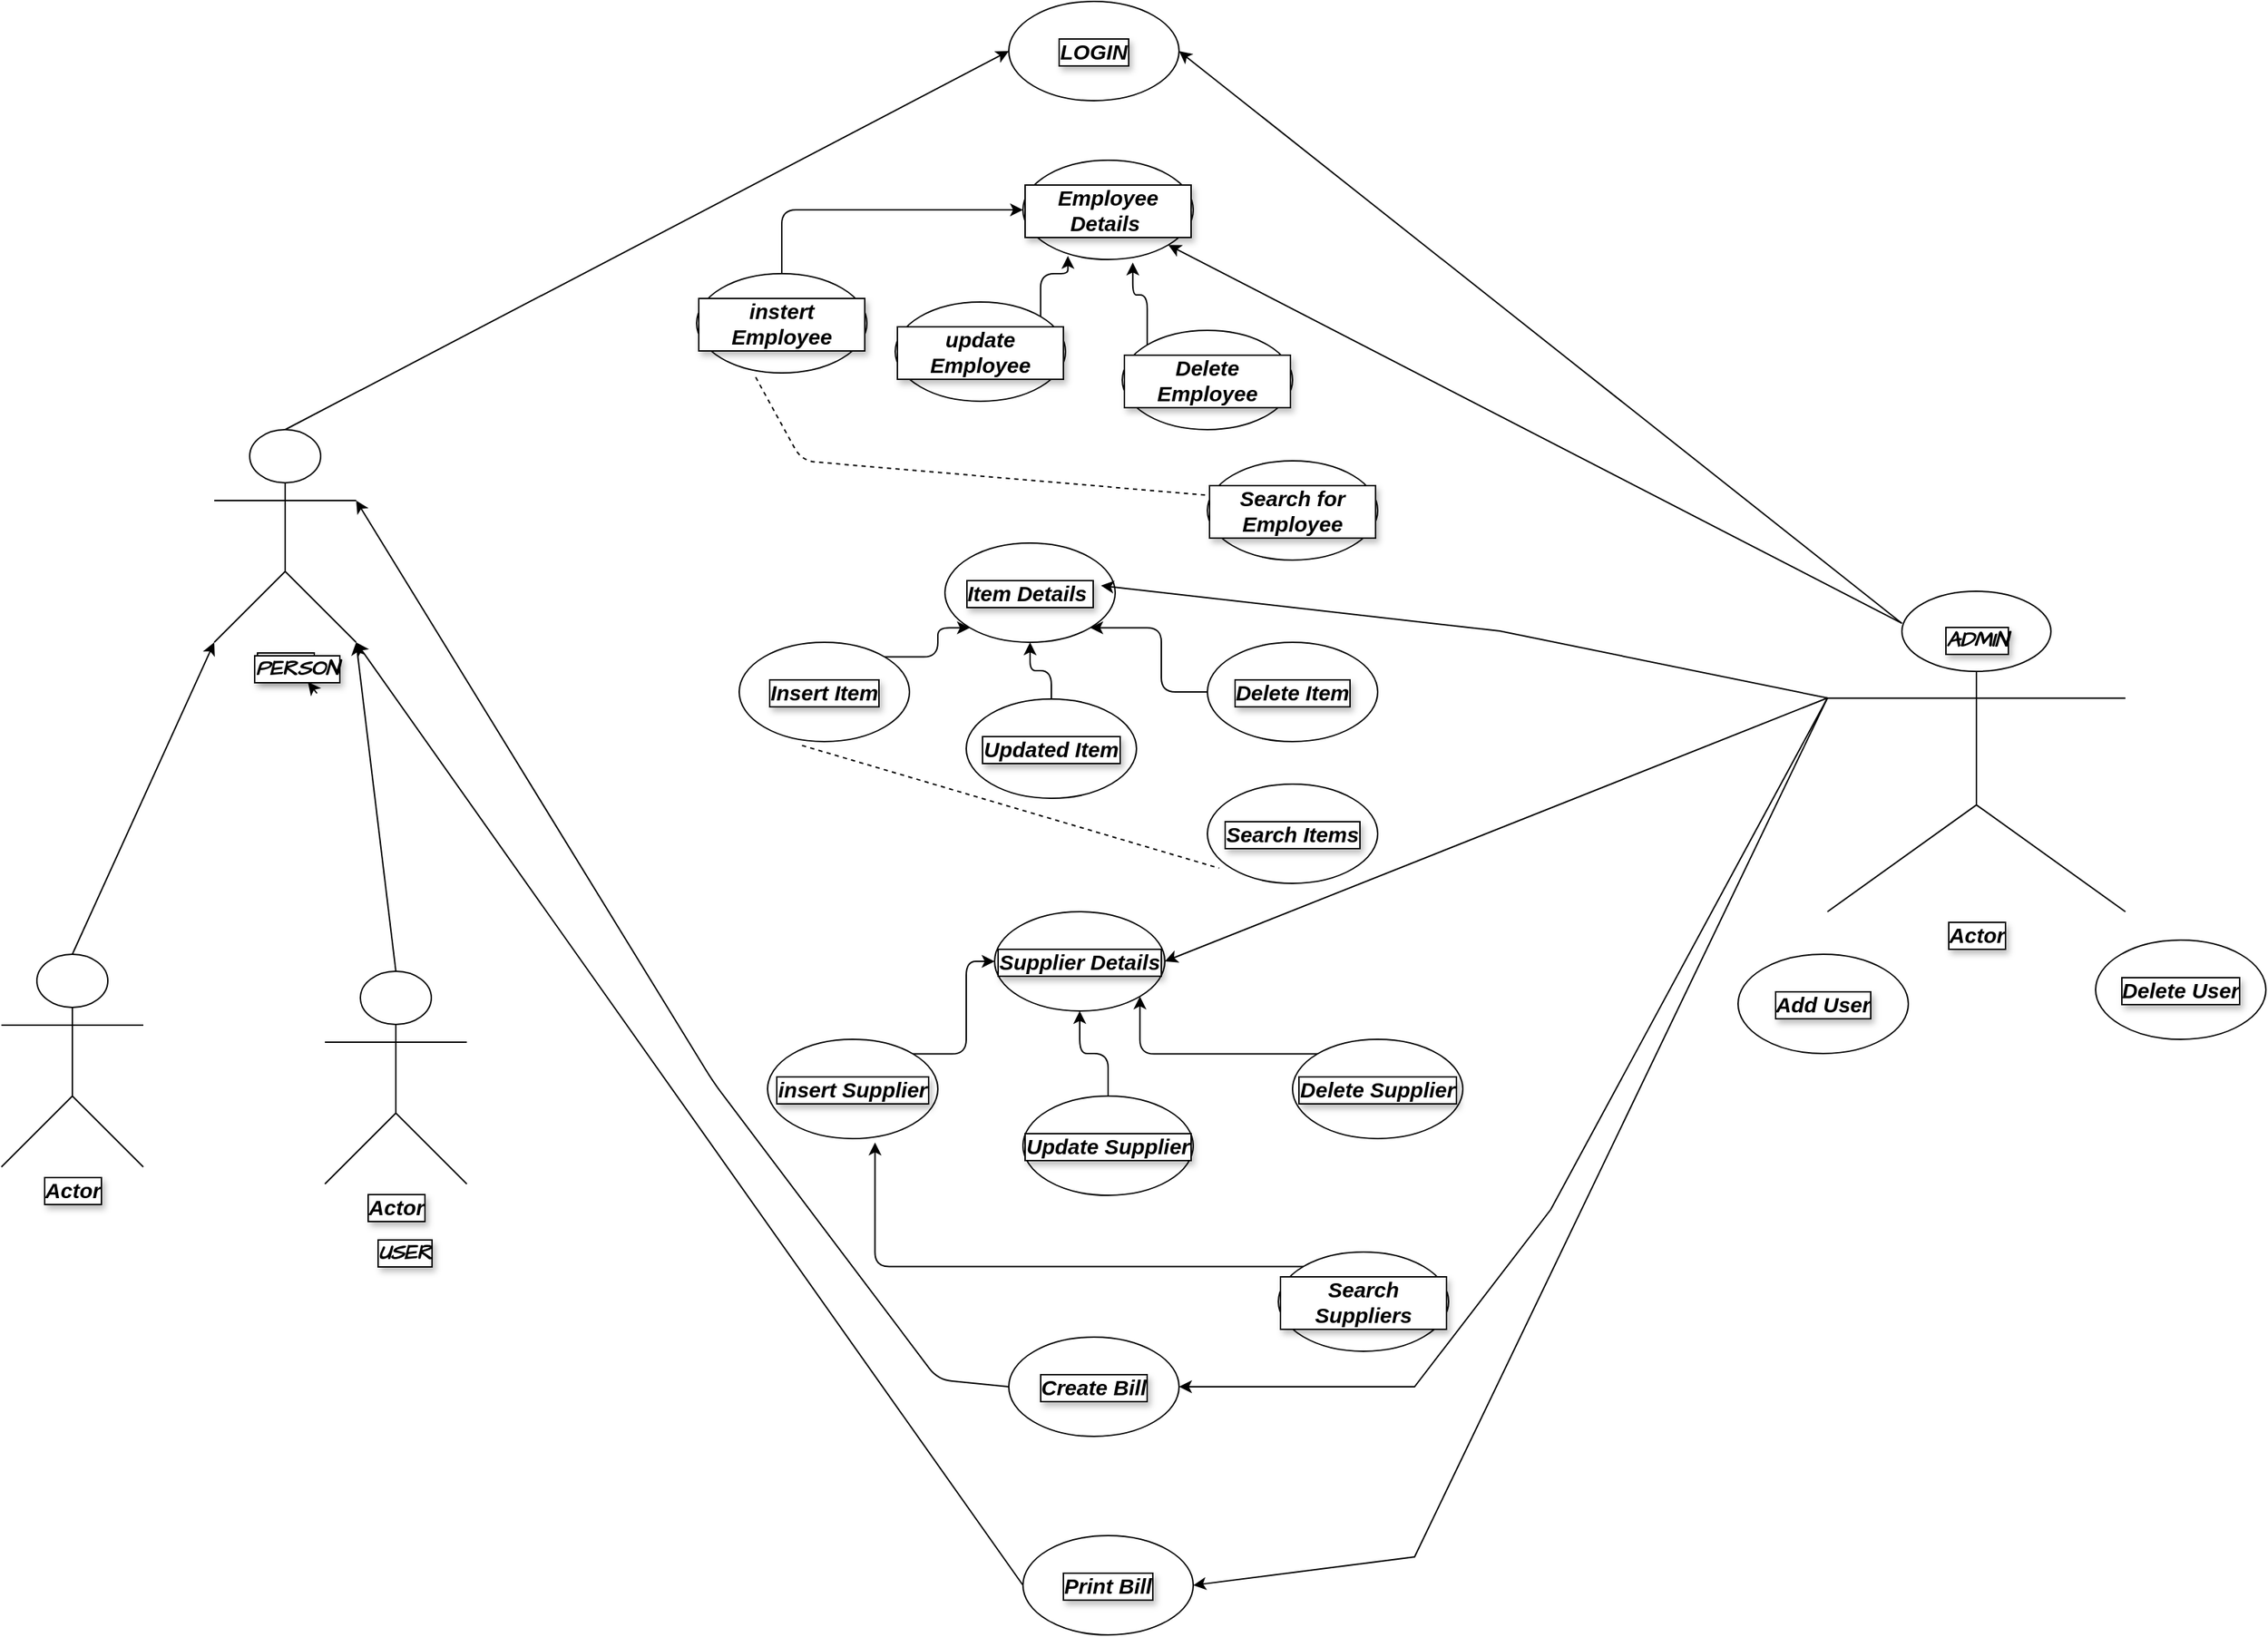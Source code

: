 <?xml version="1.0" encoding="UTF-8"?>
<mxfile version="24.7.17" pages="2">
  <diagram name="Page-1" id="PF1WHrNTGgzny4Uu-dZr">
    <mxGraphModel grid="1" page="1" gridSize="12" guides="1" tooltips="1" connect="1" arrows="1" fold="1" pageScale="1" pageWidth="850" pageHeight="1100" math="0" shadow="0">
      <root>
        <mxCell id="0" />
        <mxCell id="1" parent="0" />
        <mxCell id="zBl7h3iNZeugjk4tOdPl-1" value="&lt;span style=&quot;font-size: 15px;&quot;&gt;&lt;font style=&quot;font-size: 15px;&quot;&gt;LOGIN&lt;/font&gt;&lt;/span&gt;" style="ellipse;whiteSpace=wrap;html=1;rounded=0;fontStyle=3;fontSize=15;labelBackgroundColor=default;labelBorderColor=default;textShadow=1;" vertex="1" parent="1">
          <mxGeometry x="350" y="48" width="120" height="70" as="geometry" />
        </mxCell>
        <mxCell id="zBl7h3iNZeugjk4tOdPl-3" value="Employee Details&amp;nbsp;" style="ellipse;whiteSpace=wrap;html=1;rounded=0;fontStyle=3;fontSize=15;labelBackgroundColor=default;labelBorderColor=default;textShadow=1;" vertex="1" parent="1">
          <mxGeometry x="360" y="160" width="120" height="70" as="geometry" />
        </mxCell>
        <mxCell id="zBl7h3iNZeugjk4tOdPl-69" style="edgeStyle=orthogonalEdgeStyle;hachureGap=4;orthogonalLoop=1;jettySize=auto;html=1;exitX=0;exitY=0;exitDx=0;exitDy=0;fontFamily=Architects Daughter;fontSource=https%3A%2F%2Ffonts.googleapis.com%2Fcss%3Ffamily%3DArchitects%2BDaughter;entryX=0.645;entryY=1.031;entryDx=0;entryDy=0;entryPerimeter=0;fontStyle=3;fontSize=15;labelBackgroundColor=default;labelBorderColor=default;textShadow=1;" edge="1" parent="1" source="zBl7h3iNZeugjk4tOdPl-4" target="zBl7h3iNZeugjk4tOdPl-3">
          <mxGeometry relative="1" as="geometry">
            <mxPoint x="437.143" y="240" as="targetPoint" />
          </mxGeometry>
        </mxCell>
        <mxCell id="zBl7h3iNZeugjk4tOdPl-4" value="Delete Employee" style="ellipse;whiteSpace=wrap;html=1;rounded=0;fontStyle=3;fontSize=15;labelBackgroundColor=default;labelBorderColor=default;textShadow=1;" vertex="1" parent="1">
          <mxGeometry x="430" y="280" width="120" height="70" as="geometry" />
        </mxCell>
        <mxCell id="zBl7h3iNZeugjk4tOdPl-5" value="Search for Employee" style="ellipse;whiteSpace=wrap;html=1;rounded=0;fontStyle=3;fontSize=15;labelBackgroundColor=default;labelBorderColor=default;textShadow=1;" vertex="1" parent="1">
          <mxGeometry x="490" y="372" width="120" height="70" as="geometry" />
        </mxCell>
        <mxCell id="zBl7h3iNZeugjk4tOdPl-66" style="edgeStyle=orthogonalEdgeStyle;hachureGap=4;orthogonalLoop=1;jettySize=auto;html=1;exitX=0.5;exitY=0;exitDx=0;exitDy=0;entryX=0;entryY=0.5;entryDx=0;entryDy=0;fontFamily=Architects Daughter;fontSource=https%3A%2F%2Ffonts.googleapis.com%2Fcss%3Ffamily%3DArchitects%2BDaughter;fontStyle=3;fontSize=15;labelBackgroundColor=default;labelBorderColor=default;textShadow=1;" edge="1" parent="1" source="zBl7h3iNZeugjk4tOdPl-6" target="zBl7h3iNZeugjk4tOdPl-3">
          <mxGeometry relative="1" as="geometry" />
        </mxCell>
        <mxCell id="zBl7h3iNZeugjk4tOdPl-6" value="instert Employee" style="ellipse;whiteSpace=wrap;html=1;rounded=0;fontStyle=3;fontSize=15;labelBackgroundColor=default;labelBorderColor=default;textShadow=1;" vertex="1" parent="1">
          <mxGeometry x="130" y="240" width="120" height="70" as="geometry" />
        </mxCell>
        <mxCell id="zBl7h3iNZeugjk4tOdPl-7" value="update Employee" style="ellipse;whiteSpace=wrap;html=1;rounded=0;fontStyle=3;fontSize=15;labelBackgroundColor=default;labelBorderColor=default;textShadow=1;" vertex="1" parent="1">
          <mxGeometry x="270" y="260" width="120" height="70" as="geometry" />
        </mxCell>
        <mxCell id="zBl7h3iNZeugjk4tOdPl-71" style="edgeStyle=orthogonalEdgeStyle;hachureGap=4;orthogonalLoop=1;jettySize=auto;html=1;exitX=1;exitY=0;exitDx=0;exitDy=0;entryX=0;entryY=1;entryDx=0;entryDy=0;fontFamily=Architects Daughter;fontSource=https%3A%2F%2Ffonts.googleapis.com%2Fcss%3Ffamily%3DArchitects%2BDaughter;fontStyle=3;fontSize=15;labelBackgroundColor=default;labelBorderColor=default;textShadow=1;" edge="1" parent="1" source="zBl7h3iNZeugjk4tOdPl-8" target="zBl7h3iNZeugjk4tOdPl-9">
          <mxGeometry relative="1" as="geometry" />
        </mxCell>
        <mxCell id="zBl7h3iNZeugjk4tOdPl-8" value="Insert Item" style="ellipse;whiteSpace=wrap;html=1;rounded=0;fontStyle=3;fontSize=15;labelBackgroundColor=default;labelBorderColor=default;textShadow=1;" vertex="1" parent="1">
          <mxGeometry x="160" y="500" width="120" height="70" as="geometry" />
        </mxCell>
        <mxCell id="zBl7h3iNZeugjk4tOdPl-9" value="Item Details&amp;nbsp;" style="ellipse;whiteSpace=wrap;html=1;rounded=0;fontStyle=3;fontSize=15;labelBackgroundColor=default;labelBorderColor=default;textShadow=1;" vertex="1" parent="1">
          <mxGeometry x="305" y="430" width="120" height="70" as="geometry" />
        </mxCell>
        <mxCell id="zBl7h3iNZeugjk4tOdPl-73" style="edgeStyle=orthogonalEdgeStyle;hachureGap=4;orthogonalLoop=1;jettySize=auto;html=1;exitX=0;exitY=0.5;exitDx=0;exitDy=0;entryX=1;entryY=1;entryDx=0;entryDy=0;fontFamily=Architects Daughter;fontSource=https%3A%2F%2Ffonts.googleapis.com%2Fcss%3Ffamily%3DArchitects%2BDaughter;fontStyle=3;fontSize=15;labelBackgroundColor=default;labelBorderColor=default;textShadow=1;" edge="1" parent="1" source="zBl7h3iNZeugjk4tOdPl-10" target="zBl7h3iNZeugjk4tOdPl-9">
          <mxGeometry relative="1" as="geometry" />
        </mxCell>
        <mxCell id="zBl7h3iNZeugjk4tOdPl-10" value="Delete Item" style="ellipse;whiteSpace=wrap;html=1;rounded=0;fontStyle=3;fontSize=15;labelBackgroundColor=default;labelBorderColor=default;textShadow=1;" vertex="1" parent="1">
          <mxGeometry x="490" y="500" width="120" height="70" as="geometry" />
        </mxCell>
        <mxCell id="zBl7h3iNZeugjk4tOdPl-12" value="Search Items" style="ellipse;whiteSpace=wrap;html=1;rounded=0;fontStyle=3;fontSize=15;labelBackgroundColor=default;labelBorderColor=default;textShadow=1;" vertex="1" parent="1">
          <mxGeometry x="490" y="600" width="120" height="70" as="geometry" />
        </mxCell>
        <mxCell id="zBl7h3iNZeugjk4tOdPl-72" style="edgeStyle=orthogonalEdgeStyle;hachureGap=4;orthogonalLoop=1;jettySize=auto;html=1;exitX=0.5;exitY=0;exitDx=0;exitDy=0;entryX=0.5;entryY=1;entryDx=0;entryDy=0;fontFamily=Architects Daughter;fontSource=https%3A%2F%2Ffonts.googleapis.com%2Fcss%3Ffamily%3DArchitects%2BDaughter;fontStyle=3;fontSize=15;labelBackgroundColor=default;labelBorderColor=default;textShadow=1;" edge="1" parent="1" source="zBl7h3iNZeugjk4tOdPl-13" target="zBl7h3iNZeugjk4tOdPl-9">
          <mxGeometry relative="1" as="geometry" />
        </mxCell>
        <mxCell id="zBl7h3iNZeugjk4tOdPl-13" value="Updated Item" style="ellipse;whiteSpace=wrap;html=1;rounded=0;fontStyle=3;fontSize=15;labelBackgroundColor=default;labelBorderColor=default;textShadow=1;" vertex="1" parent="1">
          <mxGeometry x="320" y="540" width="120" height="70" as="geometry" />
        </mxCell>
        <mxCell id="zBl7h3iNZeugjk4tOdPl-16" value="Search Suppliers" style="ellipse;whiteSpace=wrap;html=1;rounded=0;fontStyle=3;fontSize=15;labelBackgroundColor=default;labelBorderColor=default;textShadow=1;" vertex="1" parent="1">
          <mxGeometry x="540" y="930" width="120" height="70" as="geometry" />
        </mxCell>
        <mxCell id="zBl7h3iNZeugjk4tOdPl-56" style="edgeStyle=orthogonalEdgeStyle;hachureGap=4;orthogonalLoop=1;jettySize=auto;html=1;exitX=0;exitY=0;exitDx=0;exitDy=0;entryX=1;entryY=1;entryDx=0;entryDy=0;fontFamily=Architects Daughter;fontSource=https%3A%2F%2Ffonts.googleapis.com%2Fcss%3Ffamily%3DArchitects%2BDaughter;fontStyle=3;fontSize=15;labelBackgroundColor=default;labelBorderColor=default;textShadow=1;" edge="1" parent="1" source="zBl7h3iNZeugjk4tOdPl-17" target="zBl7h3iNZeugjk4tOdPl-20">
          <mxGeometry relative="1" as="geometry" />
        </mxCell>
        <mxCell id="zBl7h3iNZeugjk4tOdPl-17" value="Delete Supplier" style="ellipse;whiteSpace=wrap;html=1;rounded=0;fontStyle=3;fontSize=15;labelBackgroundColor=default;labelBorderColor=default;textShadow=1;" vertex="1" parent="1">
          <mxGeometry x="550" y="780" width="120" height="70" as="geometry" />
        </mxCell>
        <mxCell id="zBl7h3iNZeugjk4tOdPl-57" style="edgeStyle=orthogonalEdgeStyle;hachureGap=4;orthogonalLoop=1;jettySize=auto;html=1;exitX=0.5;exitY=0;exitDx=0;exitDy=0;entryX=0.5;entryY=1;entryDx=0;entryDy=0;fontFamily=Architects Daughter;fontSource=https%3A%2F%2Ffonts.googleapis.com%2Fcss%3Ffamily%3DArchitects%2BDaughter;fontStyle=3;fontSize=15;labelBackgroundColor=default;labelBorderColor=default;textShadow=1;" edge="1" parent="1" source="zBl7h3iNZeugjk4tOdPl-18" target="zBl7h3iNZeugjk4tOdPl-20">
          <mxGeometry relative="1" as="geometry" />
        </mxCell>
        <mxCell id="zBl7h3iNZeugjk4tOdPl-18" value="Update Supplier" style="ellipse;whiteSpace=wrap;html=1;rounded=0;fontStyle=3;fontSize=15;labelBackgroundColor=default;labelBorderColor=default;textShadow=1;" vertex="1" parent="1">
          <mxGeometry x="360" y="820" width="120" height="70" as="geometry" />
        </mxCell>
        <mxCell id="zBl7h3iNZeugjk4tOdPl-58" style="edgeStyle=orthogonalEdgeStyle;hachureGap=4;orthogonalLoop=1;jettySize=auto;html=1;exitX=1;exitY=0;exitDx=0;exitDy=0;entryX=0;entryY=0.5;entryDx=0;entryDy=0;fontFamily=Architects Daughter;fontSource=https%3A%2F%2Ffonts.googleapis.com%2Fcss%3Ffamily%3DArchitects%2BDaughter;fontStyle=3;fontSize=15;labelBackgroundColor=default;labelBorderColor=default;textShadow=1;" edge="1" parent="1" source="zBl7h3iNZeugjk4tOdPl-19" target="zBl7h3iNZeugjk4tOdPl-20">
          <mxGeometry relative="1" as="geometry" />
        </mxCell>
        <mxCell id="zBl7h3iNZeugjk4tOdPl-19" value="insert Supplier" style="ellipse;whiteSpace=wrap;html=1;rounded=0;fontStyle=3;fontSize=15;labelBackgroundColor=default;labelBorderColor=default;textShadow=1;" vertex="1" parent="1">
          <mxGeometry x="180" y="780" width="120" height="70" as="geometry" />
        </mxCell>
        <mxCell id="zBl7h3iNZeugjk4tOdPl-20" value="Supplier Details" style="ellipse;whiteSpace=wrap;html=1;rounded=0;fontStyle=3;fontSize=15;labelBackgroundColor=default;labelBorderColor=default;textShadow=1;" vertex="1" parent="1">
          <mxGeometry x="340" y="690" width="120" height="70" as="geometry" />
        </mxCell>
        <mxCell id="zBl7h3iNZeugjk4tOdPl-24" value="Print Bill" style="ellipse;whiteSpace=wrap;html=1;rounded=0;fontStyle=3;fontSize=15;labelBackgroundColor=default;labelBorderColor=default;textShadow=1;" vertex="1" parent="1">
          <mxGeometry x="360" y="1130" width="120" height="70" as="geometry" />
        </mxCell>
        <mxCell id="zBl7h3iNZeugjk4tOdPl-25" value="Create Bill" style="ellipse;whiteSpace=wrap;html=1;rounded=0;fontStyle=3;fontSize=15;labelBackgroundColor=default;labelBorderColor=default;textShadow=1;" vertex="1" parent="1">
          <mxGeometry x="350" y="990" width="120" height="70" as="geometry" />
        </mxCell>
        <mxCell id="zBl7h3iNZeugjk4tOdPl-43" value="Actor" style="shape=umlActor;verticalLabelPosition=bottom;verticalAlign=top;html=1;outlineConnect=0;rounded=0;fontStyle=3;fontSize=15;labelBackgroundColor=default;labelBorderColor=default;textShadow=1;" vertex="1" parent="1">
          <mxGeometry x="927" y="464" width="210" height="226" as="geometry" />
        </mxCell>
        <mxCell id="zBl7h3iNZeugjk4tOdPl-44" value="Actor" style="shape=umlActor;verticalLabelPosition=bottom;verticalAlign=top;html=1;outlineConnect=0;rounded=0;fontStyle=3;fontSize=15;labelBackgroundColor=default;labelBorderColor=default;textShadow=1;" vertex="1" parent="1">
          <mxGeometry x="-210" y="350" width="100" height="150" as="geometry" />
        </mxCell>
        <mxCell id="zBl7h3iNZeugjk4tOdPl-45" value="Actor" style="shape=umlActor;verticalLabelPosition=bottom;verticalAlign=top;html=1;outlineConnect=0;rounded=0;fontStyle=3;fontSize=15;labelBackgroundColor=default;labelBorderColor=default;textShadow=1;" vertex="1" parent="1">
          <mxGeometry x="-132" y="732" width="100" height="150" as="geometry" />
        </mxCell>
        <mxCell id="zBl7h3iNZeugjk4tOdPl-46" value="Actor" style="shape=umlActor;verticalLabelPosition=bottom;verticalAlign=top;html=1;outlineConnect=0;rounded=0;fontStyle=3;fontSize=15;labelBackgroundColor=default;labelBorderColor=default;textShadow=1;" vertex="1" parent="1">
          <mxGeometry x="-360" y="720" width="100" height="150" as="geometry" />
        </mxCell>
        <mxCell id="zBl7h3iNZeugjk4tOdPl-48" value="" style="endArrow=classic;html=1;rounded=0;exitX=0.25;exitY=0.1;exitDx=0;exitDy=0;exitPerimeter=0;entryX=1;entryY=0.5;entryDx=0;entryDy=0;fontStyle=3;fontSize=15;labelBackgroundColor=default;labelBorderColor=default;textShadow=1;" edge="1" parent="1" source="zBl7h3iNZeugjk4tOdPl-43" target="zBl7h3iNZeugjk4tOdPl-1">
          <mxGeometry width="50" height="50" relative="1" as="geometry">
            <mxPoint x="945" y="485" as="sourcePoint" />
            <mxPoint x="470" y="95" as="targetPoint" />
          </mxGeometry>
        </mxCell>
        <mxCell id="zBl7h3iNZeugjk4tOdPl-49" value="" style="endArrow=classic;html=1;rounded=0;entryX=1;entryY=0.5;entryDx=0;entryDy=0;exitX=0;exitY=0.333;exitDx=0;exitDy=0;exitPerimeter=0;fontStyle=3;fontSize=15;labelBackgroundColor=default;labelBorderColor=default;textShadow=1;" edge="1" parent="1" source="zBl7h3iNZeugjk4tOdPl-43" target="zBl7h3iNZeugjk4tOdPl-25">
          <mxGeometry width="50" height="50" relative="1" as="geometry">
            <mxPoint x="936" y="540" as="sourcePoint" />
            <mxPoint x="732" y="1020" as="targetPoint" />
            <Array as="points">
              <mxPoint x="732" y="900" />
              <mxPoint x="636" y="1025" />
            </Array>
          </mxGeometry>
        </mxCell>
        <mxCell id="zBl7h3iNZeugjk4tOdPl-50" value="" style="endArrow=classic;html=1;rounded=0;entryX=1;entryY=0.5;entryDx=0;entryDy=0;exitX=0;exitY=0.333;exitDx=0;exitDy=0;exitPerimeter=0;fontStyle=3;fontSize=15;labelBackgroundColor=default;labelBorderColor=default;textShadow=1;" edge="1" parent="1" source="zBl7h3iNZeugjk4tOdPl-43">
          <mxGeometry width="50" height="50" relative="1" as="geometry">
            <mxPoint x="936" y="545" as="sourcePoint" />
            <mxPoint x="415" y="460" as="targetPoint" />
            <Array as="points">
              <mxPoint x="696" y="492" />
            </Array>
          </mxGeometry>
        </mxCell>
        <mxCell id="zBl7h3iNZeugjk4tOdPl-51" value="" style="endArrow=classic;html=1;rounded=0;exitX=0.25;exitY=0.1;exitDx=0;exitDy=0;exitPerimeter=0;entryX=1;entryY=1;entryDx=0;entryDy=0;fontStyle=3;fontSize=15;labelBackgroundColor=default;labelBorderColor=default;textShadow=1;" edge="1" parent="1" source="zBl7h3iNZeugjk4tOdPl-43" target="zBl7h3iNZeugjk4tOdPl-3">
          <mxGeometry width="50" height="50" relative="1" as="geometry">
            <mxPoint x="935" y="550" as="sourcePoint" />
            <mxPoint x="460" y="160" as="targetPoint" />
          </mxGeometry>
        </mxCell>
        <mxCell id="zBl7h3iNZeugjk4tOdPl-52" value="" style="endArrow=classic;html=1;rounded=0;entryX=1;entryY=0.5;entryDx=0;entryDy=0;exitX=0;exitY=0.333;exitDx=0;exitDy=0;exitPerimeter=0;fontStyle=3;fontSize=15;labelBackgroundColor=default;labelBorderColor=default;textShadow=1;" edge="1" parent="1" source="zBl7h3iNZeugjk4tOdPl-43" target="zBl7h3iNZeugjk4tOdPl-24">
          <mxGeometry width="50" height="50" relative="1" as="geometry">
            <mxPoint x="936" y="552" as="sourcePoint" />
            <mxPoint x="470" y="1145" as="targetPoint" />
            <Array as="points">
              <mxPoint x="636" y="1145" />
            </Array>
          </mxGeometry>
        </mxCell>
        <mxCell id="zBl7h3iNZeugjk4tOdPl-59" style="edgeStyle=orthogonalEdgeStyle;hachureGap=4;orthogonalLoop=1;jettySize=auto;html=1;exitX=0;exitY=0;exitDx=0;exitDy=0;entryX=0.631;entryY=1.039;entryDx=0;entryDy=0;entryPerimeter=0;fontFamily=Architects Daughter;fontSource=https%3A%2F%2Ffonts.googleapis.com%2Fcss%3Ffamily%3DArchitects%2BDaughter;fontStyle=3;fontSize=15;labelBackgroundColor=default;labelBorderColor=default;textShadow=1;" edge="1" parent="1" source="zBl7h3iNZeugjk4tOdPl-16" target="zBl7h3iNZeugjk4tOdPl-19">
          <mxGeometry relative="1" as="geometry" />
        </mxCell>
        <mxCell id="zBl7h3iNZeugjk4tOdPl-64" value="" style="endArrow=classic;html=1;hachureGap=4;fontFamily=Architects Daughter;fontSource=https%3A%2F%2Ffonts.googleapis.com%2Fcss%3Ffamily%3DArchitects%2BDaughter;exitX=0;exitY=0.5;exitDx=0;exitDy=0;entryX=1;entryY=1;entryDx=0;entryDy=0;entryPerimeter=0;fontStyle=3;fontSize=15;labelBackgroundColor=default;labelBorderColor=default;textShadow=1;" edge="1" parent="1" source="zBl7h3iNZeugjk4tOdPl-24" target="zBl7h3iNZeugjk4tOdPl-44">
          <mxGeometry width="50" height="50" relative="1" as="geometry">
            <mxPoint x="363.12" y="1249.88" as="sourcePoint" />
            <mxPoint x="-100" y="500" as="targetPoint" />
          </mxGeometry>
        </mxCell>
        <mxCell id="zBl7h3iNZeugjk4tOdPl-65" value="" style="endArrow=classic;html=1;hachureGap=4;fontFamily=Architects Daughter;fontSource=https%3A%2F%2Ffonts.googleapis.com%2Fcss%3Ffamily%3DArchitects%2BDaughter;exitX=0;exitY=0.5;exitDx=0;exitDy=0;entryX=1;entryY=0.333;entryDx=0;entryDy=0;entryPerimeter=0;fontStyle=3;fontSize=15;labelBackgroundColor=default;labelBorderColor=default;textShadow=1;" edge="1" parent="1" source="zBl7h3iNZeugjk4tOdPl-25" target="zBl7h3iNZeugjk4tOdPl-44">
          <mxGeometry width="50" height="50" relative="1" as="geometry">
            <mxPoint x="370" y="1147.5" as="sourcePoint" />
            <mxPoint x="-90" y="482.5" as="targetPoint" />
            <Array as="points">
              <mxPoint x="300" y="1020" />
              <mxPoint x="142" y="810.5" />
            </Array>
          </mxGeometry>
        </mxCell>
        <mxCell id="zBl7h3iNZeugjk4tOdPl-68" style="edgeStyle=orthogonalEdgeStyle;hachureGap=4;orthogonalLoop=1;jettySize=auto;html=1;exitX=1;exitY=0;exitDx=0;exitDy=0;entryX=0.264;entryY=0.965;entryDx=0;entryDy=0;entryPerimeter=0;fontFamily=Architects Daughter;fontSource=https%3A%2F%2Ffonts.googleapis.com%2Fcss%3Ffamily%3DArchitects%2BDaughter;fontStyle=3;fontSize=15;labelBackgroundColor=default;labelBorderColor=default;textShadow=1;" edge="1" parent="1" source="zBl7h3iNZeugjk4tOdPl-7" target="zBl7h3iNZeugjk4tOdPl-3">
          <mxGeometry relative="1" as="geometry" />
        </mxCell>
        <mxCell id="zBl7h3iNZeugjk4tOdPl-70" value="" style="endArrow=none;dashed=1;html=1;hachureGap=4;fontFamily=Architects Daughter;fontSource=https%3A%2F%2Ffonts.googleapis.com%2Fcss%3Ffamily%3DArchitects%2BDaughter;exitX=-0.014;exitY=0.345;exitDx=0;exitDy=0;exitPerimeter=0;entryX=0.336;entryY=1.01;entryDx=0;entryDy=0;entryPerimeter=0;fontStyle=3;fontSize=15;labelBackgroundColor=default;labelBorderColor=default;textShadow=1;" edge="1" parent="1" source="zBl7h3iNZeugjk4tOdPl-5" target="zBl7h3iNZeugjk4tOdPl-6">
          <mxGeometry width="50" height="50" relative="1" as="geometry">
            <mxPoint x="470.0" y="398.15" as="sourcePoint" />
            <mxPoint x="178" y="348" as="targetPoint" />
            <Array as="points">
              <mxPoint x="204" y="372" />
            </Array>
          </mxGeometry>
        </mxCell>
        <mxCell id="zBl7h3iNZeugjk4tOdPl-74" value="" style="endArrow=none;dashed=1;html=1;hachureGap=4;fontFamily=Architects Daughter;fontSource=https%3A%2F%2Ffonts.googleapis.com%2Fcss%3Ffamily%3DArchitects%2BDaughter;entryX=0.069;entryY=0.847;entryDx=0;entryDy=0;entryPerimeter=0;exitX=0.369;exitY=1.039;exitDx=0;exitDy=0;exitPerimeter=0;fontStyle=3;fontSize=15;labelBackgroundColor=default;labelBorderColor=default;textShadow=1;" edge="1" parent="1" source="zBl7h3iNZeugjk4tOdPl-8" target="zBl7h3iNZeugjk4tOdPl-12">
          <mxGeometry width="50" height="50" relative="1" as="geometry">
            <mxPoint x="456" y="650" as="sourcePoint" />
            <mxPoint x="506" y="600" as="targetPoint" />
          </mxGeometry>
        </mxCell>
        <mxCell id="zBl7h3iNZeugjk4tOdPl-75" value="Add User" style="ellipse;whiteSpace=wrap;html=1;rounded=0;fontStyle=3;fontSize=15;labelBackgroundColor=default;labelBorderColor=default;textShadow=1;" vertex="1" parent="1">
          <mxGeometry x="864" y="720" width="120" height="70" as="geometry" />
        </mxCell>
        <mxCell id="zBl7h3iNZeugjk4tOdPl-76" value="Delete User" style="ellipse;whiteSpace=wrap;html=1;rounded=0;fontStyle=3;fontSize=15;labelBackgroundColor=default;labelBorderColor=default;textShadow=1;" vertex="1" parent="1">
          <mxGeometry x="1116" y="710" width="120" height="70" as="geometry" />
        </mxCell>
        <mxCell id="zBl7h3iNZeugjk4tOdPl-80" value="&lt;span style=&quot;font-size: 15px;&quot;&gt;ADMIN&lt;/span&gt;" style="text;html=1;align=center;verticalAlign=middle;resizable=0;points=[];autosize=1;strokeColor=none;fillColor=none;fontFamily=Architects Daughter;fontSource=https%3A%2F%2Ffonts.googleapis.com%2Fcss%3Ffamily%3DArchitects%2BDaughter;fontStyle=3;fontSize=15;labelBackgroundColor=default;labelBorderColor=default;textShadow=1;" vertex="1" parent="1">
          <mxGeometry x="996" y="480" width="72" height="36" as="geometry" />
        </mxCell>
        <mxCell id="zBl7h3iNZeugjk4tOdPl-82" value="" style="endArrow=classic;html=1;hachureGap=4;fontFamily=Architects Daughter;fontSource=https%3A%2F%2Ffonts.googleapis.com%2Fcss%3Ffamily%3DArchitects%2BDaughter;fontStyle=3;fontSize=15;labelBackgroundColor=default;labelBorderColor=default;textShadow=1;entryX=0;entryY=1;entryDx=0;entryDy=0;entryPerimeter=0;exitX=0.5;exitY=0;exitDx=0;exitDy=0;exitPerimeter=0;" edge="1" parent="1" source="zBl7h3iNZeugjk4tOdPl-46" target="zBl7h3iNZeugjk4tOdPl-44">
          <mxGeometry width="50" height="50" relative="1" as="geometry">
            <mxPoint x="-310" y="680" as="sourcePoint" />
            <mxPoint x="-216" y="516" as="targetPoint" />
          </mxGeometry>
        </mxCell>
        <mxCell id="zBl7h3iNZeugjk4tOdPl-83" value="" style="endArrow=classic;html=1;hachureGap=4;fontFamily=Architects Daughter;fontSource=https%3A%2F%2Ffonts.googleapis.com%2Fcss%3Ffamily%3DArchitects%2BDaughter;fontStyle=3;fontSize=15;labelBackgroundColor=default;labelBorderColor=default;textShadow=1;" edge="1" parent="1" source="zBl7h3iNZeugjk4tOdPl-81">
          <mxGeometry width="50" height="50" relative="1" as="geometry">
            <mxPoint x="-60" y="720" as="sourcePoint" />
            <mxPoint x="-144" y="528" as="targetPoint" />
          </mxGeometry>
        </mxCell>
        <mxCell id="zBl7h3iNZeugjk4tOdPl-84" value="&lt;span style=&quot;font-size: 15px;&quot;&gt;&lt;span style=&quot;font-size: 15px;&quot;&gt;USER&lt;/span&gt;&lt;/span&gt;" style="text;html=1;align=center;verticalAlign=middle;resizable=0;points=[];autosize=1;strokeColor=none;fillColor=none;fontFamily=Architects Daughter;fontSource=https%3A%2F%2Ffonts.googleapis.com%2Fcss%3Ffamily%3DArchitects%2BDaughter;fontStyle=3;fontSize=15;labelBackgroundColor=default;labelBorderColor=default;textShadow=1;" vertex="1" parent="1">
          <mxGeometry x="-106" y="912" width="60" height="36" as="geometry" />
        </mxCell>
        <mxCell id="zBl7h3iNZeugjk4tOdPl-86" value="" style="endArrow=classic;html=1;hachureGap=4;fontFamily=Architects Daughter;fontSource=https%3A%2F%2Ffonts.googleapis.com%2Fcss%3Ffamily%3DArchitects%2BDaughter;exitX=0.5;exitY=0;exitDx=0;exitDy=0;exitPerimeter=0;entryX=0;entryY=0.5;entryDx=0;entryDy=0;fontStyle=3;fontSize=15;labelBackgroundColor=default;labelBorderColor=default;textShadow=1;" edge="1" parent="1" source="zBl7h3iNZeugjk4tOdPl-44" target="zBl7h3iNZeugjk4tOdPl-1">
          <mxGeometry width="50" height="50" relative="1" as="geometry">
            <mxPoint x="84" y="218" as="sourcePoint" />
            <mxPoint x="134" y="168" as="targetPoint" />
          </mxGeometry>
        </mxCell>
        <mxCell id="zBl7h3iNZeugjk4tOdPl-88" value="" style="endArrow=classic;html=1;rounded=0;exitX=0;exitY=0.333;exitDx=0;exitDy=0;exitPerimeter=0;entryX=1;entryY=0.5;entryDx=0;entryDy=0;fontStyle=3;fontSize=15;labelBackgroundColor=default;labelBorderColor=default;textShadow=1;" edge="1" parent="1" source="zBl7h3iNZeugjk4tOdPl-43" target="zBl7h3iNZeugjk4tOdPl-20">
          <mxGeometry width="50" height="50" relative="1" as="geometry">
            <mxPoint x="696" y="710" as="sourcePoint" />
            <mxPoint x="746" y="660" as="targetPoint" />
          </mxGeometry>
        </mxCell>
        <mxCell id="zBl7h3iNZeugjk4tOdPl-89" value="" style="endArrow=classic;html=1;hachureGap=4;fontFamily=Architects Daughter;fontSource=https%3A%2F%2Ffonts.googleapis.com%2Fcss%3Ffamily%3DArchitects%2BDaughter;fontStyle=3;fontSize=15;labelBackgroundColor=default;labelBorderColor=default;textShadow=1;entryX=1;entryY=1;entryDx=0;entryDy=0;entryPerimeter=0;exitX=0.5;exitY=0;exitDx=0;exitDy=0;exitPerimeter=0;" edge="1" parent="1" source="zBl7h3iNZeugjk4tOdPl-45" target="zBl7h3iNZeugjk4tOdPl-44">
          <mxGeometry width="50" height="50" relative="1" as="geometry">
            <mxPoint x="-60" y="720" as="sourcePoint" />
            <mxPoint x="-144" y="528" as="targetPoint" />
          </mxGeometry>
        </mxCell>
        <mxCell id="zBl7h3iNZeugjk4tOdPl-81" value="&lt;span style=&quot;font-size: 15px;&quot;&gt;&lt;font style=&quot;font-size: 15px;&quot;&gt;PERSON&lt;/font&gt;&lt;/span&gt;" style="text;html=1;align=center;verticalAlign=middle;resizable=0;points=[];autosize=1;strokeColor=none;fillColor=none;fontFamily=Architects Daughter;fontSource=https%3A%2F%2Ffonts.googleapis.com%2Fcss%3Ffamily%3DArchitects%2BDaughter;fontStyle=3;fontSize=15;labelBackgroundColor=default;labelBorderColor=default;textShadow=1;" vertex="1" parent="1">
          <mxGeometry x="-194" y="500" width="84" height="36" as="geometry" />
        </mxCell>
      </root>
    </mxGraphModel>
  </diagram>
  <diagram id="yu5orm4Ovlgwc2MJLA29" name="Page-2">
    <mxGraphModel dx="2950" dy="1138" grid="1" gridSize="12" guides="1" tooltips="1" connect="1" arrows="1" fold="1" page="1" pageScale="1" pageWidth="850" pageHeight="1100" math="0" shadow="0">
      <root>
        <mxCell id="0" />
        <mxCell id="1" parent="0" />
        <mxCell id="cbpsmealqqNlyoSthp5Y-29" value="" style="rounded=0;html=1;rotation=90;labelBackgroundColor=#B0B0B0;fillColor=#9C9C9C;fontStyle=1;fontSize=13;labelBorderColor=none;textShadow=0;whiteSpace=wrap;align=center;fontFamily=Comic Sans MS;" vertex="1" parent="1">
          <mxGeometry x="495" y="537" width="66" height="24" as="geometry" />
        </mxCell>
        <mxCell id="cbpsmealqqNlyoSthp5Y-1" value="Payment Management" style="rounded=1;html=1;fillColor=#B0B0B0;fontStyle=1;fontSize=13;labelBorderColor=none;textShadow=0;whiteSpace=wrap;align=center;fontFamily=Comic Sans MS;" vertex="1" parent="1">
          <mxGeometry x="1092" y="240" width="192" height="48" as="geometry" />
        </mxCell>
        <mxCell id="cbpsmealqqNlyoSthp5Y-2" value="" style="rounded=0;whiteSpace=wrap;html=1;rotation=-90;fillColor=#9C9C9C;" vertex="1" parent="1">
          <mxGeometry x="-516" y="588" width="795" height="60" as="geometry" />
        </mxCell>
        <mxCell id="cbpsmealqqNlyoSthp5Y-3" value="Login Success" style="rounded=1;html=1;fillColor=#B0B0B0;fontStyle=1;fontSize=13;labelBorderColor=none;textShadow=0;whiteSpace=wrap;align=center;fontFamily=Comic Sans MS;" vertex="1" parent="1">
          <mxGeometry x="-36" y="240" width="192" height="48" as="geometry" />
        </mxCell>
        <mxCell id="cbpsmealqqNlyoSthp5Y-4" value="Store Management" style="rounded=1;html=1;fillColor=#B0B0B0;fontStyle=1;fontSize=13;labelBorderColor=none;textShadow=0;whiteSpace=wrap;align=center;fontFamily=Comic Sans MS;" vertex="1" parent="1">
          <mxGeometry x="204" y="240" width="192" height="48" as="geometry" />
        </mxCell>
        <mxCell id="cbpsmealqqNlyoSthp5Y-5" value="Purchasing Management" style="rounded=1;html=1;fillColor=#B0B0B0;fontStyle=1;fontSize=13;labelBorderColor=none;textShadow=0;whiteSpace=wrap;align=center;fontFamily=Comic Sans MS;" vertex="1" parent="1">
          <mxGeometry x="432" y="240" width="192" height="48" as="geometry" />
        </mxCell>
        <mxCell id="cbpsmealqqNlyoSthp5Y-13" value="" style="endArrow=none;dashed=1;html=1;rounded=0;entryX=1;entryY=0.5;entryDx=0;entryDy=0;fontStyle=1;fontSize=13;labelBorderColor=none;textShadow=0;align=center;fontFamily=Comic Sans MS;" edge="1" parent="1">
          <mxGeometry width="50" height="50" relative="1" as="geometry">
            <mxPoint x="46.23" y="1008" as="sourcePoint" />
            <mxPoint x="47.23" y="396.0" as="targetPoint" />
          </mxGeometry>
        </mxCell>
        <mxCell id="cbpsmealqqNlyoSthp5Y-6" value="Sales Management" style="rounded=1;html=1;fillColor=#B0B0B0;fontStyle=1;fontSize=13;labelBorderColor=none;textShadow=0;whiteSpace=wrap;align=center;fontFamily=Comic Sans MS;" vertex="1" parent="1">
          <mxGeometry x="658" y="240" width="192" height="48" as="geometry" />
        </mxCell>
        <mxCell id="cbpsmealqqNlyoSthp5Y-7" value="Customer Management" style="rounded=1;html=1;fillColor=#B0B0B0;fontStyle=1;fontSize=13;labelBorderColor=none;textShadow=0;whiteSpace=wrap;align=center;fontFamily=Comic Sans MS;" vertex="1" parent="1">
          <mxGeometry x="876" y="240" width="192" height="48" as="geometry" />
        </mxCell>
        <mxCell id="cbpsmealqqNlyoSthp5Y-8" value="" style="endArrow=none;dashed=1;html=1;rounded=0;entryX=0.429;entryY=1.003;entryDx=0;entryDy=0;entryPerimeter=0;fontStyle=1;fontSize=13;labelBorderColor=none;textShadow=0;align=center;fontFamily=Comic Sans MS;" edge="1" parent="1" source="cbpsmealqqNlyoSthp5Y-9" target="cbpsmealqqNlyoSthp5Y-3">
          <mxGeometry width="50" height="50" relative="1" as="geometry">
            <mxPoint x="46" y="1008" as="sourcePoint" />
            <mxPoint x="86" y="360" as="targetPoint" />
          </mxGeometry>
        </mxCell>
        <mxCell id="cbpsmealqqNlyoSthp5Y-9" value="" style="rounded=0;html=1;rotation=90;labelBackgroundColor=#B0B0B0;labelBorderColor=none;fillColor=#9C9C9C;fontStyle=1;fontSize=13;textShadow=0;whiteSpace=wrap;align=center;fontFamily=Comic Sans MS;" vertex="1" parent="1">
          <mxGeometry x="13.5" y="350.5" width="67" height="24" as="geometry" />
        </mxCell>
        <mxCell id="cbpsmealqqNlyoSthp5Y-14" value="" style="endArrow=none;dashed=1;html=1;rounded=0;entryX=1;entryY=0.5;entryDx=0;entryDy=0;fontStyle=1;fontSize=13;labelBorderColor=none;textShadow=0;align=center;fontFamily=Comic Sans MS;" edge="1" parent="1">
          <mxGeometry width="50" height="50" relative="1" as="geometry">
            <mxPoint x="46" y="1008" as="sourcePoint" />
            <mxPoint x="47" y="450" as="targetPoint" />
          </mxGeometry>
        </mxCell>
        <mxCell id="cbpsmealqqNlyoSthp5Y-16" value="" style="endArrow=none;dashed=1;html=1;rounded=0;entryX=1;entryY=0.5;entryDx=0;entryDy=0;fontStyle=1;fontSize=13;labelBorderColor=none;textShadow=0;align=center;fontFamily=Comic Sans MS;" edge="1" parent="1" source="cbpsmealqqNlyoSthp5Y-26">
          <mxGeometry width="50" height="50" relative="1" as="geometry">
            <mxPoint x="1199.5" y="846" as="sourcePoint" />
            <mxPoint x="1200.5" y="288" as="targetPoint" />
          </mxGeometry>
        </mxCell>
        <mxCell id="cbpsmealqqNlyoSthp5Y-18" value="" style="endArrow=none;dashed=1;html=1;rounded=0;entryX=0.5;entryY=1;entryDx=0;entryDy=0;fontStyle=1;fontSize=13;labelBorderColor=none;textShadow=0;align=center;fontFamily=Comic Sans MS;" edge="1" parent="1" source="cbpsmealqqNlyoSthp5Y-29" target="cbpsmealqqNlyoSthp5Y-5">
          <mxGeometry width="50" height="50" relative="1" as="geometry">
            <mxPoint x="527.5" y="846" as="sourcePoint" />
            <mxPoint x="529" y="288" as="targetPoint" />
          </mxGeometry>
        </mxCell>
        <mxCell id="cbpsmealqqNlyoSthp5Y-19" value="" style="endArrow=none;dashed=1;html=1;rounded=0;entryX=0.5;entryY=1;entryDx=0;entryDy=0;fontStyle=1;fontSize=13;labelBorderColor=none;textShadow=0;align=center;fontFamily=Comic Sans MS;" edge="1" parent="1" source="cbpsmealqqNlyoSthp5Y-30" target="cbpsmealqqNlyoSthp5Y-4">
          <mxGeometry width="50" height="50" relative="1" as="geometry">
            <mxPoint x="299.5" y="846" as="sourcePoint" />
            <mxPoint x="300.5" y="288" as="targetPoint" />
          </mxGeometry>
        </mxCell>
        <mxCell id="cbpsmealqqNlyoSthp5Y-22" value="" style="endArrow=none;dashed=1;html=1;rounded=0;entryX=0.5;entryY=1;entryDx=0;entryDy=0;fontStyle=1;fontSize=13;labelBorderColor=none;textShadow=0;align=center;fontFamily=Comic Sans MS;" edge="1" parent="1" source="cbpsmealqqNlyoSthp5Y-27">
          <mxGeometry width="50" height="50" relative="1" as="geometry">
            <mxPoint x="971.52" y="846" as="sourcePoint" />
            <mxPoint x="972.02" y="288" as="targetPoint" />
          </mxGeometry>
        </mxCell>
        <mxCell id="cbpsmealqqNlyoSthp5Y-23" value="" style="endArrow=none;dashed=1;html=1;rounded=0;fontStyle=1;fontSize=13;labelBorderColor=none;textShadow=0;align=center;fontFamily=Comic Sans MS;" edge="1" parent="1" source="cbpsmealqqNlyoSthp5Y-28">
          <mxGeometry width="50" height="50" relative="1" as="geometry">
            <mxPoint x="753.52" y="846" as="sourcePoint" />
            <mxPoint x="754" y="288" as="targetPoint" />
          </mxGeometry>
        </mxCell>
        <mxCell id="cbpsmealqqNlyoSthp5Y-31" value="" style="endArrow=none;dashed=1;html=1;rounded=0;entryX=1;entryY=0.5;entryDx=0;entryDy=0;fontStyle=1;fontSize=13;labelBorderColor=none;textShadow=0;align=center;fontFamily=Comic Sans MS;" edge="1" parent="1">
          <mxGeometry width="50" height="50" relative="1" as="geometry">
            <mxPoint x="301" y="1008" as="sourcePoint" />
            <mxPoint x="301.0" y="482" as="targetPoint" />
          </mxGeometry>
        </mxCell>
        <mxCell id="cbpsmealqqNlyoSthp5Y-30" value="" style="rounded=0;html=1;rotation=90;labelBackgroundColor=#B0B0B0;fillColor=#9C9C9C;fontStyle=1;fontSize=13;labelBorderColor=none;textShadow=0;whiteSpace=wrap;align=center;fontFamily=Comic Sans MS;" vertex="1" parent="1">
          <mxGeometry x="267" y="444" width="66" height="24" as="geometry" />
        </mxCell>
        <mxCell id="cbpsmealqqNlyoSthp5Y-32" value="" style="endArrow=none;dashed=1;html=1;rounded=0;entryX=1;entryY=0.5;entryDx=0;entryDy=0;exitX=1.007;exitY=0.889;exitDx=0;exitDy=0;exitPerimeter=0;fontStyle=1;fontSize=13;labelBorderColor=none;textShadow=0;align=center;fontFamily=Comic Sans MS;" edge="1" parent="1" source="cbpsmealqqNlyoSthp5Y-72" target="cbpsmealqqNlyoSthp5Y-29">
          <mxGeometry width="50" height="50" relative="1" as="geometry">
            <mxPoint x="528" y="1008" as="sourcePoint" />
            <mxPoint x="528" y="288" as="targetPoint" />
          </mxGeometry>
        </mxCell>
        <mxCell id="cbpsmealqqNlyoSthp5Y-33" value="" style="endArrow=none;dashed=1;html=1;rounded=0;fontStyle=1;fontSize=13;labelBorderColor=none;textShadow=0;align=center;fontFamily=Comic Sans MS;" edge="1" parent="1" target="cbpsmealqqNlyoSthp5Y-28">
          <mxGeometry width="50" height="50" relative="1" as="geometry">
            <mxPoint x="754" y="1008" as="sourcePoint" />
            <mxPoint x="754" y="288" as="targetPoint" />
          </mxGeometry>
        </mxCell>
        <mxCell id="cbpsmealqqNlyoSthp5Y-28" value="" style="rounded=0;html=1;rotation=90;labelBackgroundColor=#B0B0B0;fillColor=#9C9C9C;fontStyle=1;fontSize=13;labelBorderColor=none;textShadow=0;whiteSpace=wrap;align=center;fontFamily=Comic Sans MS;" vertex="1" parent="1">
          <mxGeometry x="720" y="650" width="68" height="24" as="geometry" />
        </mxCell>
        <mxCell id="cbpsmealqqNlyoSthp5Y-35" value="" style="endArrow=none;dashed=1;html=1;rounded=0;entryX=1;entryY=0.5;entryDx=0;entryDy=0;fontStyle=1;fontSize=13;labelBorderColor=none;textShadow=0;align=center;fontFamily=Comic Sans MS;" edge="1" parent="1">
          <mxGeometry width="50" height="50" relative="1" as="geometry">
            <mxPoint x="972" y="996" as="sourcePoint" />
            <mxPoint x="973" y="701.0" as="targetPoint" />
          </mxGeometry>
        </mxCell>
        <mxCell id="cbpsmealqqNlyoSthp5Y-27" value="" style="rounded=0;html=1;rotation=90;labelBackgroundColor=#B0B0B0;fillColor=#9C9C9C;fontStyle=1;fontSize=13;labelBorderColor=none;textShadow=0;whiteSpace=wrap;align=center;fontFamily=Comic Sans MS;" vertex="1" parent="1">
          <mxGeometry x="941.25" y="761.25" width="61.5" height="24" as="geometry" />
        </mxCell>
        <mxCell id="cbpsmealqqNlyoSthp5Y-37" value="" style="endArrow=none;dashed=1;html=1;rounded=0;entryX=1;entryY=0.5;entryDx=0;entryDy=0;fontStyle=1;fontSize=13;labelBorderColor=none;textShadow=0;align=center;fontFamily=Comic Sans MS;" edge="1" parent="1" target="cbpsmealqqNlyoSthp5Y-26">
          <mxGeometry width="50" height="50" relative="1" as="geometry">
            <mxPoint x="1200" y="1008" as="sourcePoint" />
            <mxPoint x="1200.5" y="288" as="targetPoint" />
          </mxGeometry>
        </mxCell>
        <mxCell id="cbpsmealqqNlyoSthp5Y-26" value="" style="rounded=0;html=1;rotation=90;labelBackgroundColor=#B0B0B0;fillColor=#9C9C9C;fontStyle=1;fontSize=13;labelBorderColor=none;textShadow=0;whiteSpace=wrap;align=center;fontFamily=Comic Sans MS;" vertex="1" parent="1">
          <mxGeometry x="1173" y="877" width="54" height="24" as="geometry" />
        </mxCell>
        <mxCell id="cbpsmealqqNlyoSthp5Y-44" value="" style="endArrow=classic;html=1;rounded=0;exitX=0.821;exitY=0.948;exitDx=0;exitDy=0;exitPerimeter=0;entryX=0.5;entryY=1;entryDx=0;entryDy=0;" edge="1" parent="1" source="cbpsmealqqNlyoSthp5Y-2" target="cbpsmealqqNlyoSthp5Y-9">
          <mxGeometry width="50" height="50" relative="1" as="geometry">
            <mxPoint x="-84" y="374" as="sourcePoint" />
            <mxPoint x="-34" y="324" as="targetPoint" />
          </mxGeometry>
        </mxCell>
        <mxCell id="cbpsmealqqNlyoSthp5Y-45" value="" style="endArrow=classic;html=1;rounded=0;entryX=0.5;entryY=1;entryDx=0;entryDy=0;labelBackgroundColor=#B0B0B0;fillColor=#9C9C9C;fontStyle=1;fontSize=13;labelBorderColor=none;textShadow=0;align=center;fontFamily=Comic Sans MS;" edge="1" parent="1" target="cbpsmealqqNlyoSthp5Y-27">
          <mxGeometry width="50" height="50" relative="1" as="geometry">
            <mxPoint x="48" y="772.42" as="sourcePoint" />
            <mxPoint x="828" y="772.42" as="targetPoint" />
          </mxGeometry>
        </mxCell>
        <mxCell id="cbpsmealqqNlyoSthp5Y-46" value="" style="endArrow=classic;html=1;rounded=0;entryX=0.25;entryY=1;entryDx=0;entryDy=0;labelBackgroundColor=#B0B0B0;fillColor=#9C9C9C;fontStyle=1;fontSize=13;labelBorderColor=none;textShadow=0;align=center;fontFamily=Comic Sans MS;" edge="1" parent="1" target="cbpsmealqqNlyoSthp5Y-30">
          <mxGeometry width="50" height="50" relative="1" as="geometry">
            <mxPoint x="45" y="439" as="sourcePoint" />
            <mxPoint x="333" y="444" as="targetPoint" />
          </mxGeometry>
        </mxCell>
        <mxCell id="cbpsmealqqNlyoSthp5Y-47" value="" style="endArrow=classic;html=1;rounded=0;entryX=0.75;entryY=1;entryDx=0;entryDy=0;labelBackgroundColor=#B0B0B0;fillColor=#9C9C9C;fontStyle=1;fontSize=13;labelBorderColor=none;textShadow=0;align=center;fontFamily=Comic Sans MS;" edge="1" parent="1" target="cbpsmealqqNlyoSthp5Y-29">
          <mxGeometry width="50" height="50" relative="1" as="geometry">
            <mxPoint x="48" y="564" as="sourcePoint" />
            <mxPoint x="667" y="576" as="targetPoint" />
          </mxGeometry>
        </mxCell>
        <mxCell id="cbpsmealqqNlyoSthp5Y-48" value="" style="endArrow=classic;html=1;rounded=0;entryX=0.5;entryY=1;entryDx=0;entryDy=0;labelBackgroundColor=#B0B0B0;fillColor=#9C9C9C;fontStyle=1;fontSize=13;labelBorderColor=none;textShadow=0;align=center;fontFamily=Comic Sans MS;" edge="1" parent="1" target="cbpsmealqqNlyoSthp5Y-28">
          <mxGeometry width="50" height="50" relative="1" as="geometry">
            <mxPoint x="48" y="660" as="sourcePoint" />
            <mxPoint x="744" y="674" as="targetPoint" />
          </mxGeometry>
        </mxCell>
        <mxCell id="cbpsmealqqNlyoSthp5Y-49" value="" style="endArrow=classic;html=1;rounded=0;entryX=0.5;entryY=1;entryDx=0;entryDy=0;labelBackgroundColor=#B0B0B0;fillColor=#9C9C9C;fontStyle=1;fontSize=13;labelBorderColor=none;textShadow=0;align=center;fontFamily=Comic Sans MS;" edge="1" parent="1" target="cbpsmealqqNlyoSthp5Y-26">
          <mxGeometry width="50" height="50" relative="1" as="geometry">
            <mxPoint x="48" y="888.17" as="sourcePoint" />
            <mxPoint x="1128" y="888.17" as="targetPoint" />
          </mxGeometry>
        </mxCell>
        <mxCell id="cbpsmealqqNlyoSthp5Y-53" value="" style="endArrow=classic;html=1;rounded=0;labelBackgroundColor=#B0B0B0;fillColor=#9C9C9C;fontStyle=1;fontSize=13;labelBorderColor=none;textShadow=0;align=center;fontFamily=Comic Sans MS;" edge="1" parent="1">
          <mxGeometry width="50" height="50" relative="1" as="geometry">
            <mxPoint x="528" y="312" as="sourcePoint" />
            <mxPoint x="516" y="360" as="targetPoint" />
            <Array as="points">
              <mxPoint x="588" y="312" />
              <mxPoint x="588" y="360" />
            </Array>
          </mxGeometry>
        </mxCell>
        <mxCell id="cbpsmealqqNlyoSthp5Y-54" value="" style="endArrow=classic;html=1;rounded=0;labelBackgroundColor=#B0B0B0;fillColor=#9C9C9C;fontStyle=1;fontSize=13;labelBorderColor=none;textShadow=0;align=center;fontFamily=Comic Sans MS;" edge="1" parent="1">
          <mxGeometry width="50" height="50" relative="1" as="geometry">
            <mxPoint x="540" y="550" as="sourcePoint" />
            <mxPoint x="528" y="598" as="targetPoint" />
            <Array as="points">
              <mxPoint x="600" y="550" />
              <mxPoint x="600" y="598" />
            </Array>
          </mxGeometry>
        </mxCell>
        <mxCell id="cbpsmealqqNlyoSthp5Y-55" value="" style="endArrow=classic;html=1;rounded=0;labelBackgroundColor=#B0B0B0;fillColor=#9C9C9C;fontStyle=1;fontSize=13;labelBorderColor=none;textShadow=0;align=center;fontFamily=Comic Sans MS;" edge="1" parent="1">
          <mxGeometry width="50" height="50" relative="1" as="geometry">
            <mxPoint x="972" y="312" as="sourcePoint" />
            <mxPoint x="960" y="360" as="targetPoint" />
            <Array as="points">
              <mxPoint x="1032" y="312" />
              <mxPoint x="1032" y="360" />
            </Array>
          </mxGeometry>
        </mxCell>
        <mxCell id="cbpsmealqqNlyoSthp5Y-56" value="" style="endArrow=classic;html=1;rounded=0;labelBackgroundColor=#B0B0B0;fillColor=#9C9C9C;fontStyle=1;fontSize=13;labelBorderColor=none;textShadow=0;align=center;fontFamily=Comic Sans MS;" edge="1" parent="1">
          <mxGeometry width="50" height="50" relative="1" as="geometry">
            <mxPoint x="528" y="384" as="sourcePoint" />
            <mxPoint x="516" y="432" as="targetPoint" />
            <Array as="points">
              <mxPoint x="588" y="384" />
              <mxPoint x="588" y="432" />
            </Array>
          </mxGeometry>
        </mxCell>
        <mxCell id="cbpsmealqqNlyoSthp5Y-57" value="" style="endArrow=classic;html=1;rounded=0;labelBackgroundColor=#B0B0B0;fillColor=#9C9C9C;fontStyle=1;fontSize=13;labelBorderColor=none;textShadow=0;align=center;fontFamily=Comic Sans MS;" edge="1" parent="1">
          <mxGeometry width="50" height="50" relative="1" as="geometry">
            <mxPoint x="300" y="302.5" as="sourcePoint" />
            <mxPoint x="288" y="350.5" as="targetPoint" />
            <Array as="points">
              <mxPoint x="360" y="302.5" />
              <mxPoint x="360" y="350.5" />
            </Array>
          </mxGeometry>
        </mxCell>
        <mxCell id="cbpsmealqqNlyoSthp5Y-58" value="" style="endArrow=classic;html=1;rounded=0;labelBackgroundColor=#B0B0B0;fillColor=#9C9C9C;fontStyle=1;fontSize=13;labelBorderColor=none;textShadow=0;align=center;fontFamily=Comic Sans MS;" edge="1" parent="1">
          <mxGeometry width="50" height="50" relative="1" as="geometry">
            <mxPoint x="312" y="468" as="sourcePoint" />
            <mxPoint x="300" y="516" as="targetPoint" />
            <Array as="points">
              <mxPoint x="372" y="468" />
              <mxPoint x="372" y="516" />
            </Array>
          </mxGeometry>
        </mxCell>
        <mxCell id="cbpsmealqqNlyoSthp5Y-59" value="" style="endArrow=classic;html=1;rounded=0;labelBackgroundColor=#B0B0B0;fillColor=#9C9C9C;fontStyle=1;fontSize=13;labelBorderColor=none;textShadow=0;align=center;fontFamily=Comic Sans MS;" edge="1" parent="1">
          <mxGeometry width="50" height="50" relative="1" as="geometry">
            <mxPoint x="756" y="468" as="sourcePoint" />
            <mxPoint x="744" y="516" as="targetPoint" />
            <Array as="points">
              <mxPoint x="816" y="468" />
              <mxPoint x="816" y="516" />
            </Array>
          </mxGeometry>
        </mxCell>
        <mxCell id="cbpsmealqqNlyoSthp5Y-60" value="" style="endArrow=classic;html=1;rounded=0;labelBackgroundColor=#B0B0B0;fillColor=#9C9C9C;fontStyle=1;fontSize=13;labelBorderColor=none;textShadow=0;align=center;fontFamily=Comic Sans MS;" edge="1" parent="1">
          <mxGeometry width="50" height="50" relative="1" as="geometry">
            <mxPoint x="756" y="302.5" as="sourcePoint" />
            <mxPoint x="744" y="350.5" as="targetPoint" />
            <Array as="points">
              <mxPoint x="816" y="302.5" />
              <mxPoint x="816" y="350.5" />
            </Array>
          </mxGeometry>
        </mxCell>
        <mxCell id="cbpsmealqqNlyoSthp5Y-61" value="" style="endArrow=classic;html=1;rounded=0;labelBackgroundColor=#B0B0B0;fillColor=#9C9C9C;fontStyle=1;fontSize=13;labelBorderColor=none;textShadow=0;align=center;fontFamily=Comic Sans MS;" edge="1" parent="1">
          <mxGeometry width="50" height="50" relative="1" as="geometry">
            <mxPoint x="1200" y="456" as="sourcePoint" />
            <mxPoint x="1188" y="504" as="targetPoint" />
            <Array as="points">
              <mxPoint x="1260" y="456" />
              <mxPoint x="1260" y="504" />
            </Array>
          </mxGeometry>
        </mxCell>
        <mxCell id="cbpsmealqqNlyoSthp5Y-62" value="" style="endArrow=classic;html=1;rounded=0;labelBackgroundColor=#B0B0B0;fillColor=#9C9C9C;fontStyle=1;fontSize=13;labelBorderColor=none;textShadow=0;align=center;fontFamily=Comic Sans MS;" edge="1" parent="1">
          <mxGeometry width="50" height="50" relative="1" as="geometry">
            <mxPoint x="756" y="384" as="sourcePoint" />
            <mxPoint x="744" y="432" as="targetPoint" />
            <Array as="points">
              <mxPoint x="816" y="384" />
              <mxPoint x="816" y="432" />
            </Array>
          </mxGeometry>
        </mxCell>
        <mxCell id="cbpsmealqqNlyoSthp5Y-63" value="" style="endArrow=classic;html=1;rounded=0;labelBackgroundColor=#B0B0B0;fillColor=#9C9C9C;fontStyle=1;fontSize=13;labelBorderColor=none;textShadow=0;align=center;fontFamily=Comic Sans MS;" edge="1" parent="1">
          <mxGeometry width="50" height="50" relative="1" as="geometry">
            <mxPoint x="1200" y="312" as="sourcePoint" />
            <mxPoint x="1188" y="360" as="targetPoint" />
            <Array as="points">
              <mxPoint x="1260" y="312" />
              <mxPoint x="1260" y="360" />
            </Array>
          </mxGeometry>
        </mxCell>
        <mxCell id="cbpsmealqqNlyoSthp5Y-64" value="" style="endArrow=classic;html=1;rounded=0;labelBackgroundColor=#B0B0B0;fillColor=#9C9C9C;fontStyle=1;fontSize=13;labelBorderColor=none;textShadow=0;align=center;fontFamily=Comic Sans MS;" edge="1" parent="1">
          <mxGeometry width="50" height="50" relative="1" as="geometry">
            <mxPoint x="972" y="384" as="sourcePoint" />
            <mxPoint x="960" y="432" as="targetPoint" />
            <Array as="points">
              <mxPoint x="1032" y="384" />
              <mxPoint x="1032" y="432" />
            </Array>
          </mxGeometry>
        </mxCell>
        <mxCell id="cbpsmealqqNlyoSthp5Y-65" value="" style="endArrow=classic;html=1;rounded=0;labelBackgroundColor=#B0B0B0;fillColor=#9C9C9C;fontStyle=1;fontSize=13;labelBorderColor=none;textShadow=0;align=center;fontFamily=Comic Sans MS;" edge="1" parent="1">
          <mxGeometry width="50" height="50" relative="1" as="geometry">
            <mxPoint x="972" y="456" as="sourcePoint" />
            <mxPoint x="960" y="504" as="targetPoint" />
            <Array as="points">
              <mxPoint x="1032" y="456" />
              <mxPoint x="1032" y="504" />
            </Array>
          </mxGeometry>
        </mxCell>
        <mxCell id="cbpsmealqqNlyoSthp5Y-66" value="" style="endArrow=classic;html=1;rounded=0;labelBackgroundColor=#B0B0B0;fillColor=#9C9C9C;fontStyle=1;fontSize=13;labelBorderColor=none;textShadow=0;align=center;fontFamily=Comic Sans MS;" edge="1" parent="1">
          <mxGeometry width="50" height="50" relative="1" as="geometry">
            <mxPoint x="1200" y="384" as="sourcePoint" />
            <mxPoint x="1188" y="432" as="targetPoint" />
            <Array as="points">
              <mxPoint x="1260" y="384" />
              <mxPoint x="1260" y="432" />
            </Array>
          </mxGeometry>
        </mxCell>
        <mxCell id="cbpsmealqqNlyoSthp5Y-69" value="&lt;b&gt;&lt;font face=&quot;Comic Sans MS&quot; style=&quot;font-size: 15px;&quot;&gt;&lt;i&gt;Login to page&lt;/i&gt;&lt;/font&gt;&lt;/b&gt;" style="text;html=1;align=center;verticalAlign=middle;resizable=0;points=[];autosize=1;strokeColor=none;fillColor=none;" vertex="1" parent="1">
          <mxGeometry x="-96" y="362.5" width="120" height="36" as="geometry" />
        </mxCell>
        <mxCell id="cbpsmealqqNlyoSthp5Y-70" value="Manage store" style="text;html=1;align=center;verticalAlign=middle;resizable=0;points=[];autosize=1;strokeColor=none;fillColor=none;fontStyle=1;fontSize=13;labelBorderColor=none;textShadow=0;fontFamily=Comic Sans MS;" vertex="1" parent="1">
          <mxGeometry x="86" y="439" width="108" height="36" as="geometry" />
        </mxCell>
        <mxCell id="cbpsmealqqNlyoSthp5Y-71" value="Manage Sale Details&amp;nbsp;" style="text;html=1;align=center;verticalAlign=middle;resizable=0;points=[];autosize=1;strokeColor=none;fillColor=none;fontStyle=1;fontSize=13;labelBorderColor=none;textShadow=0;fontFamily=Comic Sans MS;" vertex="1" parent="1">
          <mxGeometry x="150" y="654" width="156" height="36" as="geometry" />
        </mxCell>
        <mxCell id="cbpsmealqqNlyoSthp5Y-73" value="" style="endArrow=none;dashed=1;html=1;rounded=0;entryX=1;entryY=0.5;entryDx=0;entryDy=0;fontStyle=1;fontSize=13;labelBorderColor=none;textShadow=0;align=center;fontFamily=Comic Sans MS;" edge="1" parent="1" target="cbpsmealqqNlyoSthp5Y-72">
          <mxGeometry width="50" height="50" relative="1" as="geometry">
            <mxPoint x="528" y="1008" as="sourcePoint" />
            <mxPoint x="528" y="582" as="targetPoint" />
          </mxGeometry>
        </mxCell>
        <mxCell id="cbpsmealqqNlyoSthp5Y-72" value="Manage Customers Details&amp;nbsp;" style="text;html=1;align=center;verticalAlign=middle;resizable=0;points=[];autosize=1;strokeColor=none;fillColor=none;fontStyle=1;fontSize=13;labelBorderColor=none;textShadow=0;fontFamily=Comic Sans MS;" vertex="1" parent="1">
          <mxGeometry x="335" y="779.25" width="192" height="36" as="geometry" />
        </mxCell>
        <mxCell id="cbpsmealqqNlyoSthp5Y-74" value="Manage Purchasing Details" style="text;html=1;align=center;verticalAlign=middle;resizable=0;points=[];autosize=1;strokeColor=none;fillColor=none;fontFamily=Comic Sans MS;fontStyle=1;fontSize=13;labelBorderColor=none;textShadow=0;" vertex="1" parent="1">
          <mxGeometry x="80" y="559" width="192" height="36" as="geometry" />
        </mxCell>
        <mxCell id="cbpsmealqqNlyoSthp5Y-75" value="Manage Payment Details" style="text;html=1;align=center;verticalAlign=middle;resizable=0;points=[];autosize=1;strokeColor=none;fillColor=none;fontFamily=Comic Sans MS;fontStyle=1;fontSize=13;labelBorderColor=none;textShadow=0;" vertex="1" parent="1">
          <mxGeometry x="501" y="895" width="168" height="36" as="geometry" />
        </mxCell>
        <mxCell id="cbpsmealqqNlyoSthp5Y-76" value="Add/Edit&amp;nbsp;&lt;div style=&quot;font-size: 13px;&quot;&gt;store&lt;/div&gt;" style="text;html=1;align=center;verticalAlign=middle;resizable=0;points=[];autosize=1;strokeColor=none;fillColor=none;fontFamily=Comic Sans MS;fontStyle=1;fontSize=13;labelBorderColor=none;textShadow=0;" vertex="1" parent="1">
          <mxGeometry x="354" y="300" width="84" height="48" as="geometry" />
        </mxCell>
        <mxCell id="cbpsmealqqNlyoSthp5Y-77" value="Save / update&lt;div style=&quot;font-size: 13px;&quot;&gt;store&lt;/div&gt;" style="text;html=1;align=center;verticalAlign=middle;resizable=0;points=[];autosize=1;strokeColor=none;fillColor=none;fontFamily=Comic Sans MS;fontStyle=1;fontSize=13;labelBorderColor=none;textShadow=0;" vertex="1" parent="1">
          <mxGeometry x="360" y="468" width="108" height="48" as="geometry" />
        </mxCell>
        <mxCell id="cbpsmealqqNlyoSthp5Y-78" value="Add/ Edit&amp;nbsp;&lt;div style=&quot;font-size: 13px;&quot;&gt;purchasing&lt;/div&gt;" style="text;html=1;align=center;verticalAlign=middle;resizable=0;points=[];autosize=1;strokeColor=none;fillColor=none;fontFamily=Comic Sans MS;fontStyle=1;fontSize=13;labelBorderColor=none;textShadow=0;" vertex="1" parent="1">
          <mxGeometry x="582" y="302.5" width="96" height="48" as="geometry" />
        </mxCell>
        <mxCell id="cbpsmealqqNlyoSthp5Y-79" value="Save/ update&lt;div style=&quot;font-size: 13px;&quot;&gt;purchasing&lt;/div&gt;" style="text;html=1;align=center;verticalAlign=middle;resizable=0;points=[];autosize=1;strokeColor=none;fillColor=none;fontFamily=Comic Sans MS;fontStyle=1;fontSize=13;labelBorderColor=none;textShadow=0;" vertex="1" parent="1">
          <mxGeometry x="576" y="384" width="108" height="48" as="geometry" />
        </mxCell>
        <mxCell id="cbpsmealqqNlyoSthp5Y-80" value="List/ Delete&lt;div style=&quot;font-size: 13px;&quot;&gt;purchaning&lt;/div&gt;" style="text;html=1;align=center;verticalAlign=middle;resizable=0;points=[];autosize=1;strokeColor=none;fillColor=none;fontFamily=Comic Sans MS;fontStyle=1;fontSize=13;labelBorderColor=none;textShadow=0;" vertex="1" parent="1">
          <mxGeometry x="588" y="550" width="96" height="48" as="geometry" />
        </mxCell>
        <mxCell id="cbpsmealqqNlyoSthp5Y-82" value="Save/ update&lt;div style=&quot;font-size: 13px;&quot;&gt;purchasing&lt;/div&gt;" style="text;html=1;align=center;verticalAlign=middle;resizable=0;points=[];autosize=1;strokeColor=none;fillColor=none;fontFamily=Comic Sans MS;fontStyle=1;fontSize=13;labelBorderColor=none;textShadow=0;" vertex="1" parent="1">
          <mxGeometry x="576" y="384" width="108" height="48" as="geometry" />
        </mxCell>
        <mxCell id="cbpsmealqqNlyoSthp5Y-83" value="Save/ update&lt;div style=&quot;font-size: 13px;&quot;&gt;Customer&lt;/div&gt;" style="text;html=1;align=center;verticalAlign=middle;resizable=0;points=[];autosize=1;strokeColor=none;fillColor=none;fontFamily=Comic Sans MS;fontStyle=1;fontSize=13;labelBorderColor=none;textShadow=0;" vertex="1" parent="1">
          <mxGeometry x="1026" y="385" width="108" height="48" as="geometry" />
        </mxCell>
        <mxCell id="cbpsmealqqNlyoSthp5Y-84" value="Save/ update&lt;div style=&quot;font-size: 13px;&quot;&gt;payment&lt;/div&gt;" style="text;html=1;align=center;verticalAlign=middle;resizable=0;points=[];autosize=1;strokeColor=none;fillColor=none;fontFamily=Comic Sans MS;fontStyle=1;fontSize=13;labelBorderColor=none;textShadow=0;" vertex="1" parent="1">
          <mxGeometry x="1266" y="384" width="108" height="48" as="geometry" />
        </mxCell>
        <mxCell id="cbpsmealqqNlyoSthp5Y-85" value="Add/ Edit&amp;nbsp;&lt;div style=&quot;font-size: 13px;&quot;&gt;Customer&lt;/div&gt;" style="text;html=1;align=center;verticalAlign=middle;resizable=0;points=[];autosize=1;strokeColor=none;fillColor=none;fontFamily=Comic Sans MS;fontStyle=1;fontSize=13;labelBorderColor=none;textShadow=0;" vertex="1" parent="1">
          <mxGeometry x="1032" y="314.5" width="96" height="48" as="geometry" />
        </mxCell>
        <mxCell id="cbpsmealqqNlyoSthp5Y-86" value="Add/ Edit&amp;nbsp;&lt;div style=&quot;font-size: 13px;&quot;&gt;Payment&lt;/div&gt;" style="text;html=1;align=center;verticalAlign=middle;resizable=0;points=[];autosize=1;strokeColor=none;fillColor=none;fontFamily=Comic Sans MS;fontStyle=1;fontSize=13;labelBorderColor=none;textShadow=0;" vertex="1" parent="1">
          <mxGeometry x="1269" y="314.5" width="96" height="48" as="geometry" />
        </mxCell>
        <mxCell id="cbpsmealqqNlyoSthp5Y-87" value="Add/ Edit&amp;nbsp;&lt;div style=&quot;font-size: 13px;&quot;&gt;Sales&lt;/div&gt;" style="text;html=1;align=center;verticalAlign=middle;resizable=0;points=[];autosize=1;strokeColor=none;fillColor=none;fontFamily=Comic Sans MS;fontStyle=1;fontSize=13;labelBorderColor=none;textShadow=0;" vertex="1" parent="1">
          <mxGeometry x="810" y="302.5" width="96" height="48" as="geometry" />
        </mxCell>
        <mxCell id="cbpsmealqqNlyoSthp5Y-88" value="Save/ update&lt;div style=&quot;font-size: 13px;&quot;&gt;Sales&lt;/div&gt;" style="text;html=1;align=center;verticalAlign=middle;resizable=0;points=[];autosize=1;strokeColor=none;fillColor=none;fontFamily=Comic Sans MS;fontStyle=1;fontSize=13;labelBorderColor=none;textShadow=0;" vertex="1" parent="1">
          <mxGeometry x="810" y="385" width="108" height="48" as="geometry" />
        </mxCell>
        <mxCell id="cbpsmealqqNlyoSthp5Y-89" value="List/ Delete&lt;div style=&quot;font-size: 13px;&quot;&gt;Sales&lt;/div&gt;" style="text;html=1;align=center;verticalAlign=middle;resizable=0;points=[];autosize=1;strokeColor=none;fillColor=none;fontFamily=Comic Sans MS;fontStyle=1;fontSize=13;labelBorderColor=none;textShadow=0;" vertex="1" parent="1">
          <mxGeometry x="816" y="468" width="96" height="48" as="geometry" />
        </mxCell>
        <mxCell id="cbpsmealqqNlyoSthp5Y-90" value="List/ Delete&lt;div style=&quot;font-size: 13px;&quot;&gt;Customer&lt;/div&gt;" style="text;html=1;align=center;verticalAlign=middle;resizable=0;points=[];autosize=1;strokeColor=none;fillColor=none;fontFamily=Comic Sans MS;fontStyle=1;fontSize=13;labelBorderColor=none;textShadow=0;" vertex="1" parent="1">
          <mxGeometry x="1032" y="456" width="96" height="48" as="geometry" />
        </mxCell>
        <mxCell id="cbpsmealqqNlyoSthp5Y-91" value="List/ Delete&lt;div style=&quot;font-size: 13px;&quot;&gt;Payment&lt;/div&gt;" style="text;html=1;align=center;verticalAlign=middle;resizable=0;points=[];autosize=1;strokeColor=none;fillColor=none;fontFamily=Comic Sans MS;fontStyle=1;fontSize=13;labelBorderColor=none;textShadow=0;" vertex="1" parent="1">
          <mxGeometry x="1275" y="456" width="96" height="48" as="geometry" />
        </mxCell>
        <mxCell id="cbpsmealqqNlyoSthp5Y-94" value="Actor" style="shape=umlActor;verticalLabelPosition=bottom;verticalAlign=top;html=1;outlineConnect=0;" vertex="1" parent="1">
          <mxGeometry x="-160.5" y="84" width="84" height="96" as="geometry" />
        </mxCell>
        <mxCell id="cbpsmealqqNlyoSthp5Y-95" value="&lt;b&gt;&lt;i&gt;&lt;font face=&quot;Comic Sans MS&quot; style=&quot;font-size: 15px;&quot;&gt;ADMIN&lt;/font&gt;&lt;/i&gt;&lt;/b&gt;" style="text;html=1;align=center;verticalAlign=middle;resizable=0;points=[];autosize=1;strokeColor=none;fillColor=none;" vertex="1" parent="1">
          <mxGeometry x="-160.5" y="192" width="84" height="36" as="geometry" />
        </mxCell>
      </root>
    </mxGraphModel>
  </diagram>
</mxfile>
